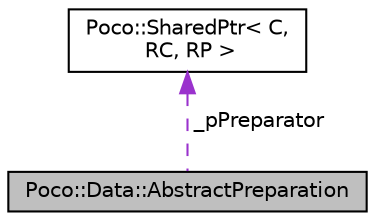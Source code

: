 digraph "Poco::Data::AbstractPreparation"
{
 // LATEX_PDF_SIZE
  edge [fontname="Helvetica",fontsize="10",labelfontname="Helvetica",labelfontsize="10"];
  node [fontname="Helvetica",fontsize="10",shape=record];
  Node1 [label="Poco::Data::AbstractPreparation",height=0.2,width=0.4,color="black", fillcolor="grey75", style="filled", fontcolor="black",tooltip="Interface for calling the appropriate AbstractPreparator method."];
  Node2 -> Node1 [dir="back",color="darkorchid3",fontsize="10",style="dashed",label=" _pPreparator" ,fontname="Helvetica"];
  Node2 [label="Poco::SharedPtr\< C,\l RC, RP \>",height=0.2,width=0.4,color="black", fillcolor="white", style="filled",URL="$classPoco_1_1SharedPtr.html",tooltip=" "];
}
